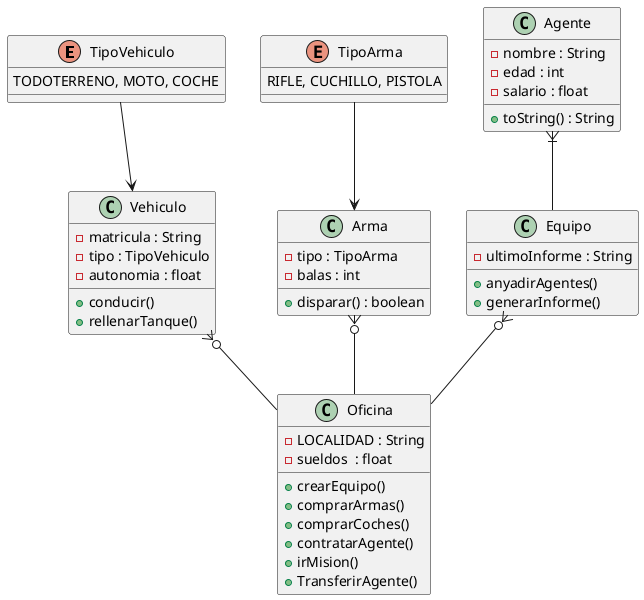 @startuml
'https://plantuml.com'

/'Zero or One	|o--
  Exactly One	||--
  Zero or Many	}o--
  One or Many	}|--
'/

TipoVehiculo --> Vehiculo
Vehiculo }o-- Oficina
TipoArma --> Arma
Arma }o-- Oficina
Agente }|-- Equipo
Equipo }o-- Oficina


enum TipoVehiculo{
    TODOTERRENO, MOTO, COCHE
}

class Vehiculo{
    /'Atributos'/
    - matricula : String
    - tipo : TipoVehiculo
    - autonomia : float

    /'Metodos'/
    + conducir()
    + rellenarTanque()

}

class Oficina{
    /'Atrib'/
    - LOCALIDAD : String
    - sueldos  : float

    /'Metodos'/
    + crearEquipo()
    + comprarArmas()
    + comprarCoches()
    + contratarAgente()
    + irMision()
    + TransferirAgente()
}

enum TipoArma{
    RIFLE, CUCHILLO, PISTOLA
}

class Arma{
    /'Atrib'/
    - tipo : TipoArma
    - balas : int

    /'Metodos'/
    + disparar() : boolean
}

class Agente{
    /'Atrib'/
    - nombre : String
    - edad : int
    - salario : float

    /'Metodos'/
    + toString() : String
}

class Equipo{
    /'Atrib'/
    - ultimoInforme : String

    /'Metodos'/
    + anyadirAgentes()
    + generarInforme()

}



@enduml